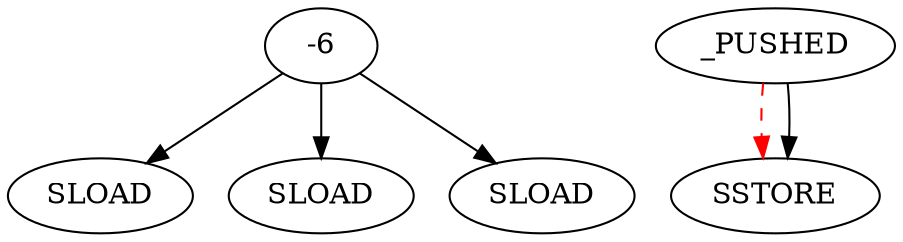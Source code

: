 // TEST
digraph {
	n1 [label=SLOAD shape=oval]
	n4 [label=SSTORE shape=oval]
	n2 [label=SLOAD shape=oval]
	n3 [label=SLOAD shape=oval]
	n0 [label=_PUSHED shape=oval]
	-6 -> n1 [label="" color="" style=solid]
	n0 -> n4 [label="" color=red style=dashed]
	n0 -> n4 [label="" color="" style=solid]
	-6 -> n2 [label="" color="" style=solid]
	-6 -> n3 [label="" color="" style=solid]
}
